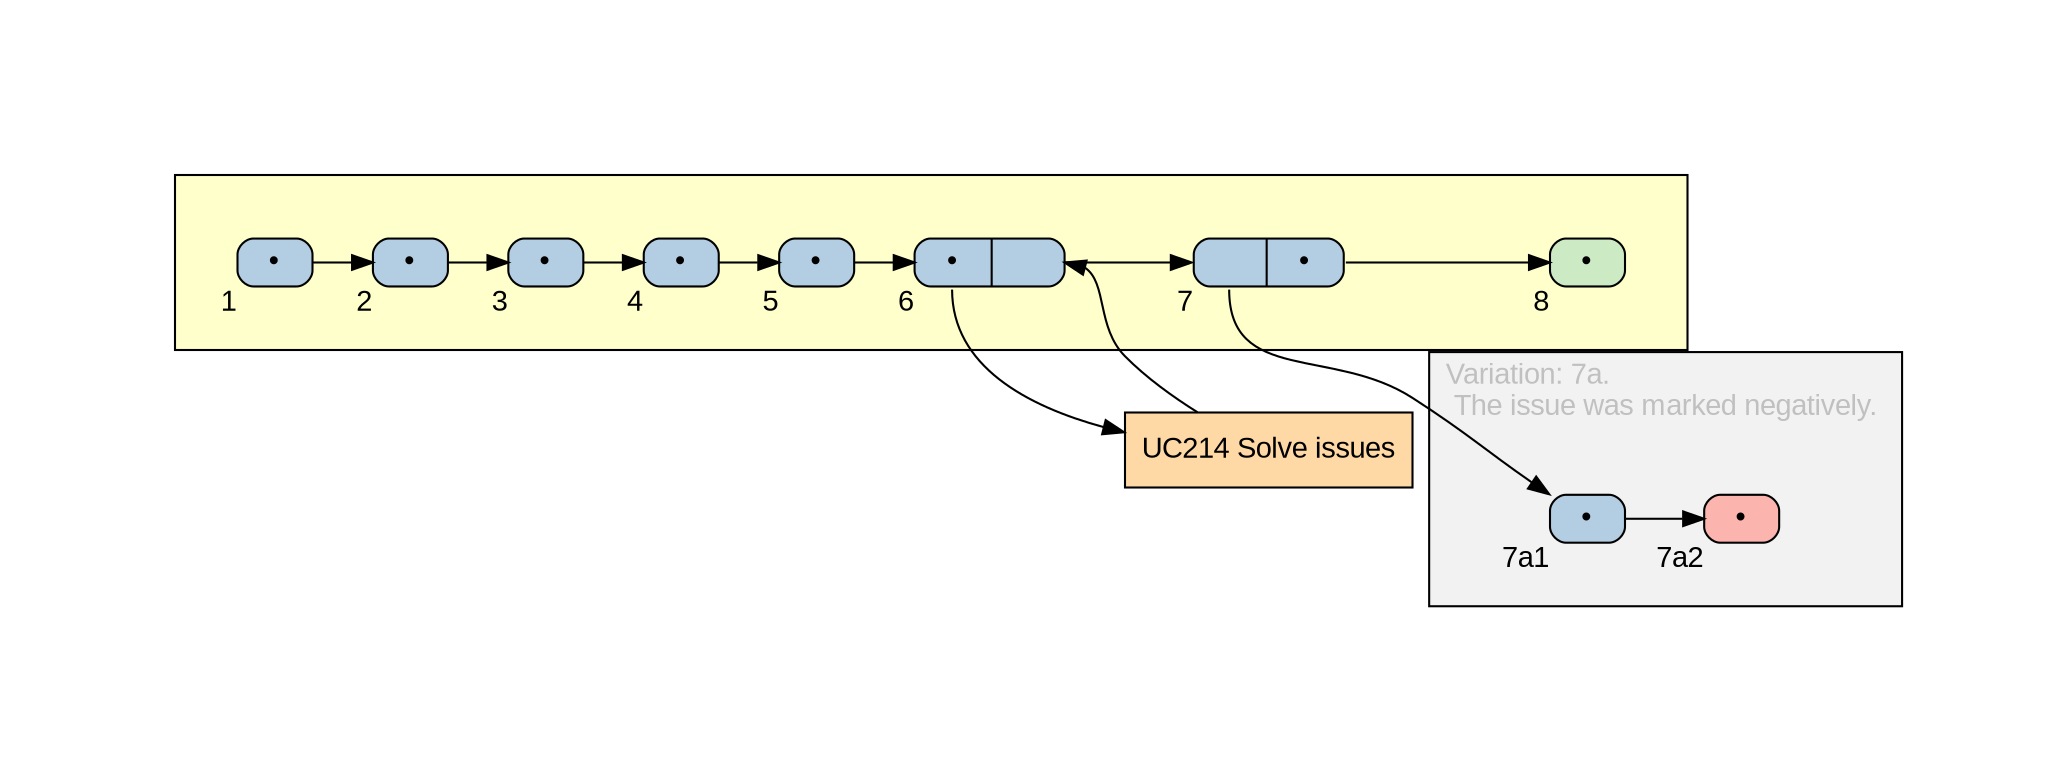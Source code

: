 digraph mygraph {
	rankdir="LR"
	fontcolor="gray"
	fontname="Arial"
	margin="1"
	dpi="62"
	node [
		shape="Mrecord",
		style="filled",
		label="",
		fontname="Arial",
		width="0.5",
		height="0.1",
		fillcolor="#b3cde3"
	]
	edge [
		fontname="Arial"
	]
	ranksep="0.4"
	nodesep="0.2"
	 labeljust="l"
	subgraph cluster_UC108 {
		bgcolor="#ffffcc"
		label=""
		margin="30"
		"UC1081" [xlabel="1", label="{<JMP>&bull;}", tooltip="Candidate chooses one of the selected and payed majors.", width="0.5"]
		"UC1082" [xlabel="2", label="{<JMP>&bull;}", tooltip="Candidate chooses the apply for cancellation option.", width="0.5"]
		"UC1083" [xlabel="3", label="{<JMP>&bull;}", tooltip="System presents the application form.", width="0.5"]
		"UC1084" [xlabel="4", label="{<JMP>&bull;}", tooltip="Candidate provides justification for the payment cancellation.", width="0.5"]
		"UC1085" [xlabel="5", label="{<JMP>&bull;}", tooltip="System stores the application.", width="0.5"]
		"UC1086" [xlabel="6", label="{<JMP>&bull;|<EXT>}", tooltip="Selecting committee analyses application as an issue.", width="1.0"]
		"UC1087" [xlabel="7", label="{<VAR>|<JMP>&bull;}", tooltip="Selecting committee confirms payment cancellation.", width="1.0"]
		"UC1088" [xlabel="8", fillcolor="#ccebc5", label="{<JMP>&bull;}", tooltip="System sends information to the Candidate that the cancellation has been accepted and how money can be refunded.", width="0.5"]
	}
	subgraph cluster_UC1087a {
		label="Variation: 7a.\l The issue was marked negatively. "
		bgcolor="#f2f2f2"
		fontcolor="gray"
		margin="30"
		"UC1087a1" [xlabel="7a1", label="{<JMP>&bull;}", tooltip="System sends information to the Candidate that the cancellation has been refused.", width="0.5"]
		"UC1087a2" [xlabel="7a2", fillcolor="#fbb4ae", label="{<JMP>&bull;}", tooltip="Use case aborted.", width="0.5"]
	}
	"UC214" [fillcolor="#fed9a6", shape="box", height="0.5", label="UC214 Solve issues", URL="../UC214/UC214.html", target="_top"]
	"UC1086":"JMP" -> "UC214" [URL="#UC108_6"]
	"UC214" -> "UC1086":"EXT" 
	"UC1081":"JMP" -> "UC1082":"JMP" [URL="#UC108_1"]
	"UC1082":"JMP" -> "UC1083":"JMP" [URL="#UC108_2"]
	"UC1083":"JMP" -> "UC1084":"JMP" [URL="#UC108_3"]
	"UC1084":"JMP" -> "UC1085":"JMP" [URL="#UC108_4"]
	"UC1085":"JMP" -> "UC1086":"JMP" [URL="#UC108_5"]
	"UC1086":"EXT" -> "UC1087":"VAR" [URL="#UC108_6"]
	"UC1087":"JMP" -> "UC1088":"JMP" [URL="#UC108_7"]
	"UC1087":"VAR" -> "UC1087a1":"JMP" [URL="#UC108_7"]
	"UC1087a1":"JMP" -> "UC1087a2":"JMP" [URL="#UC108_7a1"]
}
